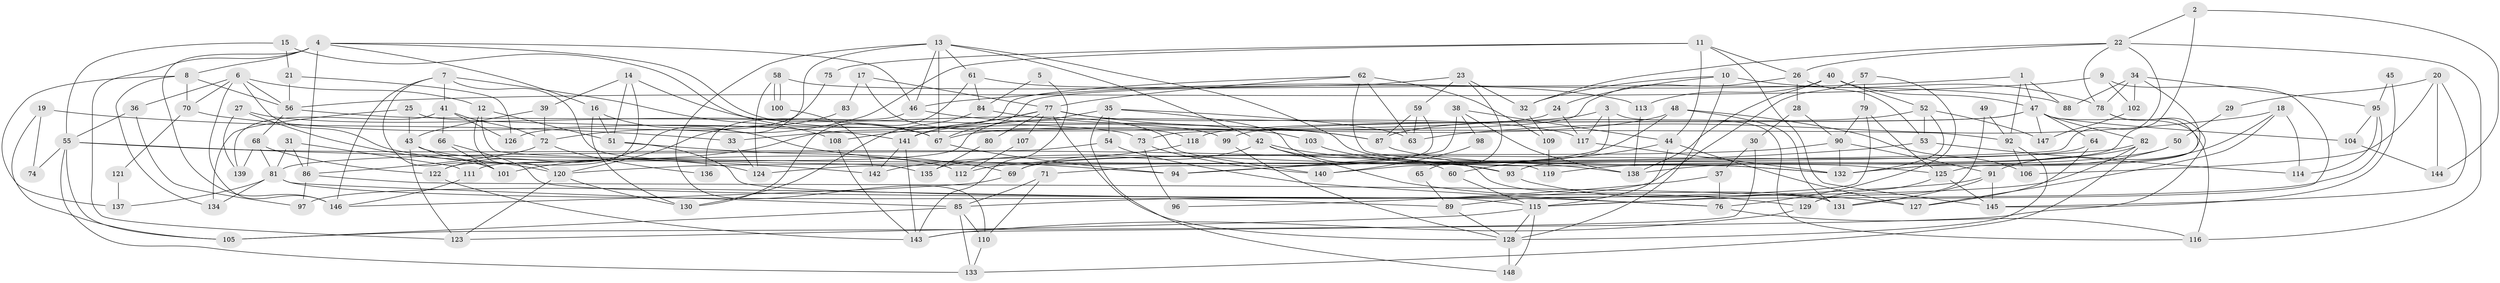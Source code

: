 // Generated by graph-tools (version 1.1) at 2025/36/03/09/25 02:36:07]
// undirected, 148 vertices, 296 edges
graph export_dot {
graph [start="1"]
  node [color=gray90,style=filled];
  1;
  2;
  3;
  4;
  5;
  6;
  7;
  8;
  9;
  10;
  11;
  12;
  13;
  14;
  15;
  16;
  17;
  18;
  19;
  20;
  21;
  22;
  23;
  24;
  25;
  26;
  27;
  28;
  29;
  30;
  31;
  32;
  33;
  34;
  35;
  36;
  37;
  38;
  39;
  40;
  41;
  42;
  43;
  44;
  45;
  46;
  47;
  48;
  49;
  50;
  51;
  52;
  53;
  54;
  55;
  56;
  57;
  58;
  59;
  60;
  61;
  62;
  63;
  64;
  65;
  66;
  67;
  68;
  69;
  70;
  71;
  72;
  73;
  74;
  75;
  76;
  77;
  78;
  79;
  80;
  81;
  82;
  83;
  84;
  85;
  86;
  87;
  88;
  89;
  90;
  91;
  92;
  93;
  94;
  95;
  96;
  97;
  98;
  99;
  100;
  101;
  102;
  103;
  104;
  105;
  106;
  107;
  108;
  109;
  110;
  111;
  112;
  113;
  114;
  115;
  116;
  117;
  118;
  119;
  120;
  121;
  122;
  123;
  124;
  125;
  126;
  127;
  128;
  129;
  130;
  131;
  132;
  133;
  134;
  135;
  136;
  137;
  138;
  139;
  140;
  141;
  142;
  143;
  144;
  145;
  146;
  147;
  148;
  1 -- 47;
  1 -- 46;
  1 -- 88;
  1 -- 92;
  2 -- 22;
  2 -- 93;
  2 -- 144;
  3 -- 141;
  3 -- 116;
  3 -- 117;
  3 -- 140;
  4 -- 146;
  4 -- 8;
  4 -- 16;
  4 -- 46;
  4 -- 86;
  4 -- 99;
  4 -- 123;
  5 -- 143;
  5 -- 84;
  6 -- 56;
  6 -- 12;
  6 -- 36;
  6 -- 70;
  6 -- 124;
  6 -- 146;
  7 -- 146;
  7 -- 41;
  7 -- 101;
  7 -- 108;
  7 -- 135;
  8 -- 70;
  8 -- 134;
  8 -- 56;
  8 -- 137;
  9 -- 56;
  9 -- 131;
  9 -- 102;
  10 -- 78;
  10 -- 128;
  10 -- 24;
  10 -- 32;
  11 -- 44;
  11 -- 72;
  11 -- 26;
  11 -- 75;
  11 -- 145;
  12 -- 51;
  12 -- 119;
  12 -- 120;
  13 -- 42;
  13 -- 132;
  13 -- 46;
  13 -- 61;
  13 -- 67;
  13 -- 110;
  13 -- 122;
  14 -- 51;
  14 -- 122;
  14 -- 39;
  14 -- 140;
  15 -- 67;
  15 -- 55;
  15 -- 21;
  16 -- 130;
  16 -- 51;
  16 -- 94;
  17 -- 77;
  17 -- 118;
  17 -- 83;
  18 -- 91;
  18 -- 63;
  18 -- 114;
  18 -- 127;
  19 -- 105;
  19 -- 33;
  19 -- 74;
  20 -- 144;
  20 -- 145;
  20 -- 29;
  20 -- 106;
  21 -- 56;
  21 -- 126;
  22 -- 124;
  22 -- 32;
  22 -- 26;
  22 -- 78;
  22 -- 116;
  23 -- 67;
  23 -- 59;
  23 -- 32;
  23 -- 65;
  24 -- 117;
  24 -- 33;
  25 -- 43;
  25 -- 92;
  25 -- 134;
  26 -- 28;
  26 -- 53;
  26 -- 73;
  27 -- 120;
  27 -- 67;
  27 -- 139;
  28 -- 90;
  28 -- 30;
  29 -- 50;
  30 -- 143;
  30 -- 37;
  31 -- 81;
  31 -- 86;
  31 -- 111;
  32 -- 109;
  33 -- 124;
  34 -- 132;
  34 -- 78;
  34 -- 88;
  34 -- 95;
  34 -- 102;
  35 -- 111;
  35 -- 148;
  35 -- 54;
  35 -- 63;
  35 -- 131;
  36 -- 97;
  36 -- 55;
  37 -- 76;
  37 -- 96;
  38 -- 44;
  38 -- 94;
  38 -- 98;
  38 -- 138;
  39 -- 72;
  39 -- 43;
  40 -- 113;
  40 -- 47;
  40 -- 52;
  40 -- 138;
  41 -- 66;
  41 -- 139;
  41 -- 72;
  41 -- 126;
  42 -- 60;
  42 -- 93;
  42 -- 69;
  42 -- 129;
  43 -- 123;
  43 -- 101;
  43 -- 112;
  44 -- 127;
  44 -- 115;
  44 -- 60;
  45 -- 145;
  45 -- 95;
  46 -- 103;
  46 -- 136;
  47 -- 147;
  47 -- 82;
  47 -- 64;
  47 -- 99;
  47 -- 104;
  47 -- 116;
  47 -- 118;
  48 -- 106;
  48 -- 67;
  48 -- 131;
  48 -- 135;
  49 -- 92;
  49 -- 129;
  50 -- 132;
  50 -- 138;
  51 -- 76;
  51 -- 69;
  52 -- 87;
  52 -- 53;
  52 -- 132;
  52 -- 147;
  53 -- 94;
  53 -- 114;
  54 -- 81;
  54 -- 76;
  55 -- 133;
  55 -- 74;
  55 -- 93;
  55 -- 105;
  55 -- 142;
  56 -- 73;
  56 -- 68;
  57 -- 79;
  57 -- 76;
  57 -- 97;
  58 -- 100;
  58 -- 100;
  58 -- 88;
  58 -- 124;
  59 -- 63;
  59 -- 71;
  59 -- 87;
  60 -- 115;
  61 -- 84;
  61 -- 113;
  61 -- 130;
  62 -- 77;
  62 -- 101;
  62 -- 63;
  62 -- 109;
  62 -- 132;
  64 -- 69;
  64 -- 127;
  65 -- 89;
  66 -- 101;
  66 -- 115;
  67 -- 94;
  68 -- 122;
  68 -- 81;
  68 -- 139;
  69 -- 146;
  70 -- 141;
  70 -- 121;
  71 -- 85;
  71 -- 110;
  72 -- 86;
  72 -- 136;
  73 -- 140;
  73 -- 96;
  75 -- 126;
  76 -- 116;
  77 -- 87;
  77 -- 117;
  77 -- 80;
  77 -- 107;
  77 -- 108;
  77 -- 128;
  77 -- 141;
  78 -- 125;
  78 -- 105;
  79 -- 90;
  79 -- 89;
  79 -- 125;
  80 -- 135;
  81 -- 85;
  81 -- 89;
  81 -- 134;
  81 -- 137;
  82 -- 133;
  82 -- 120;
  82 -- 85;
  82 -- 119;
  83 -- 120;
  84 -- 130;
  84 -- 87;
  85 -- 105;
  85 -- 110;
  85 -- 133;
  86 -- 131;
  86 -- 97;
  87 -- 125;
  89 -- 128;
  90 -- 132;
  90 -- 91;
  90 -- 112;
  91 -- 131;
  91 -- 115;
  91 -- 145;
  92 -- 128;
  92 -- 106;
  93 -- 127;
  95 -- 114;
  95 -- 104;
  95 -- 115;
  98 -- 140;
  99 -- 128;
  100 -- 142;
  102 -- 147;
  103 -- 138;
  104 -- 144;
  107 -- 112;
  108 -- 143;
  109 -- 119;
  110 -- 133;
  111 -- 146;
  113 -- 138;
  115 -- 128;
  115 -- 123;
  115 -- 148;
  117 -- 132;
  118 -- 142;
  120 -- 123;
  120 -- 130;
  121 -- 137;
  122 -- 143;
  125 -- 145;
  125 -- 129;
  128 -- 148;
  129 -- 143;
  141 -- 143;
  141 -- 142;
}
